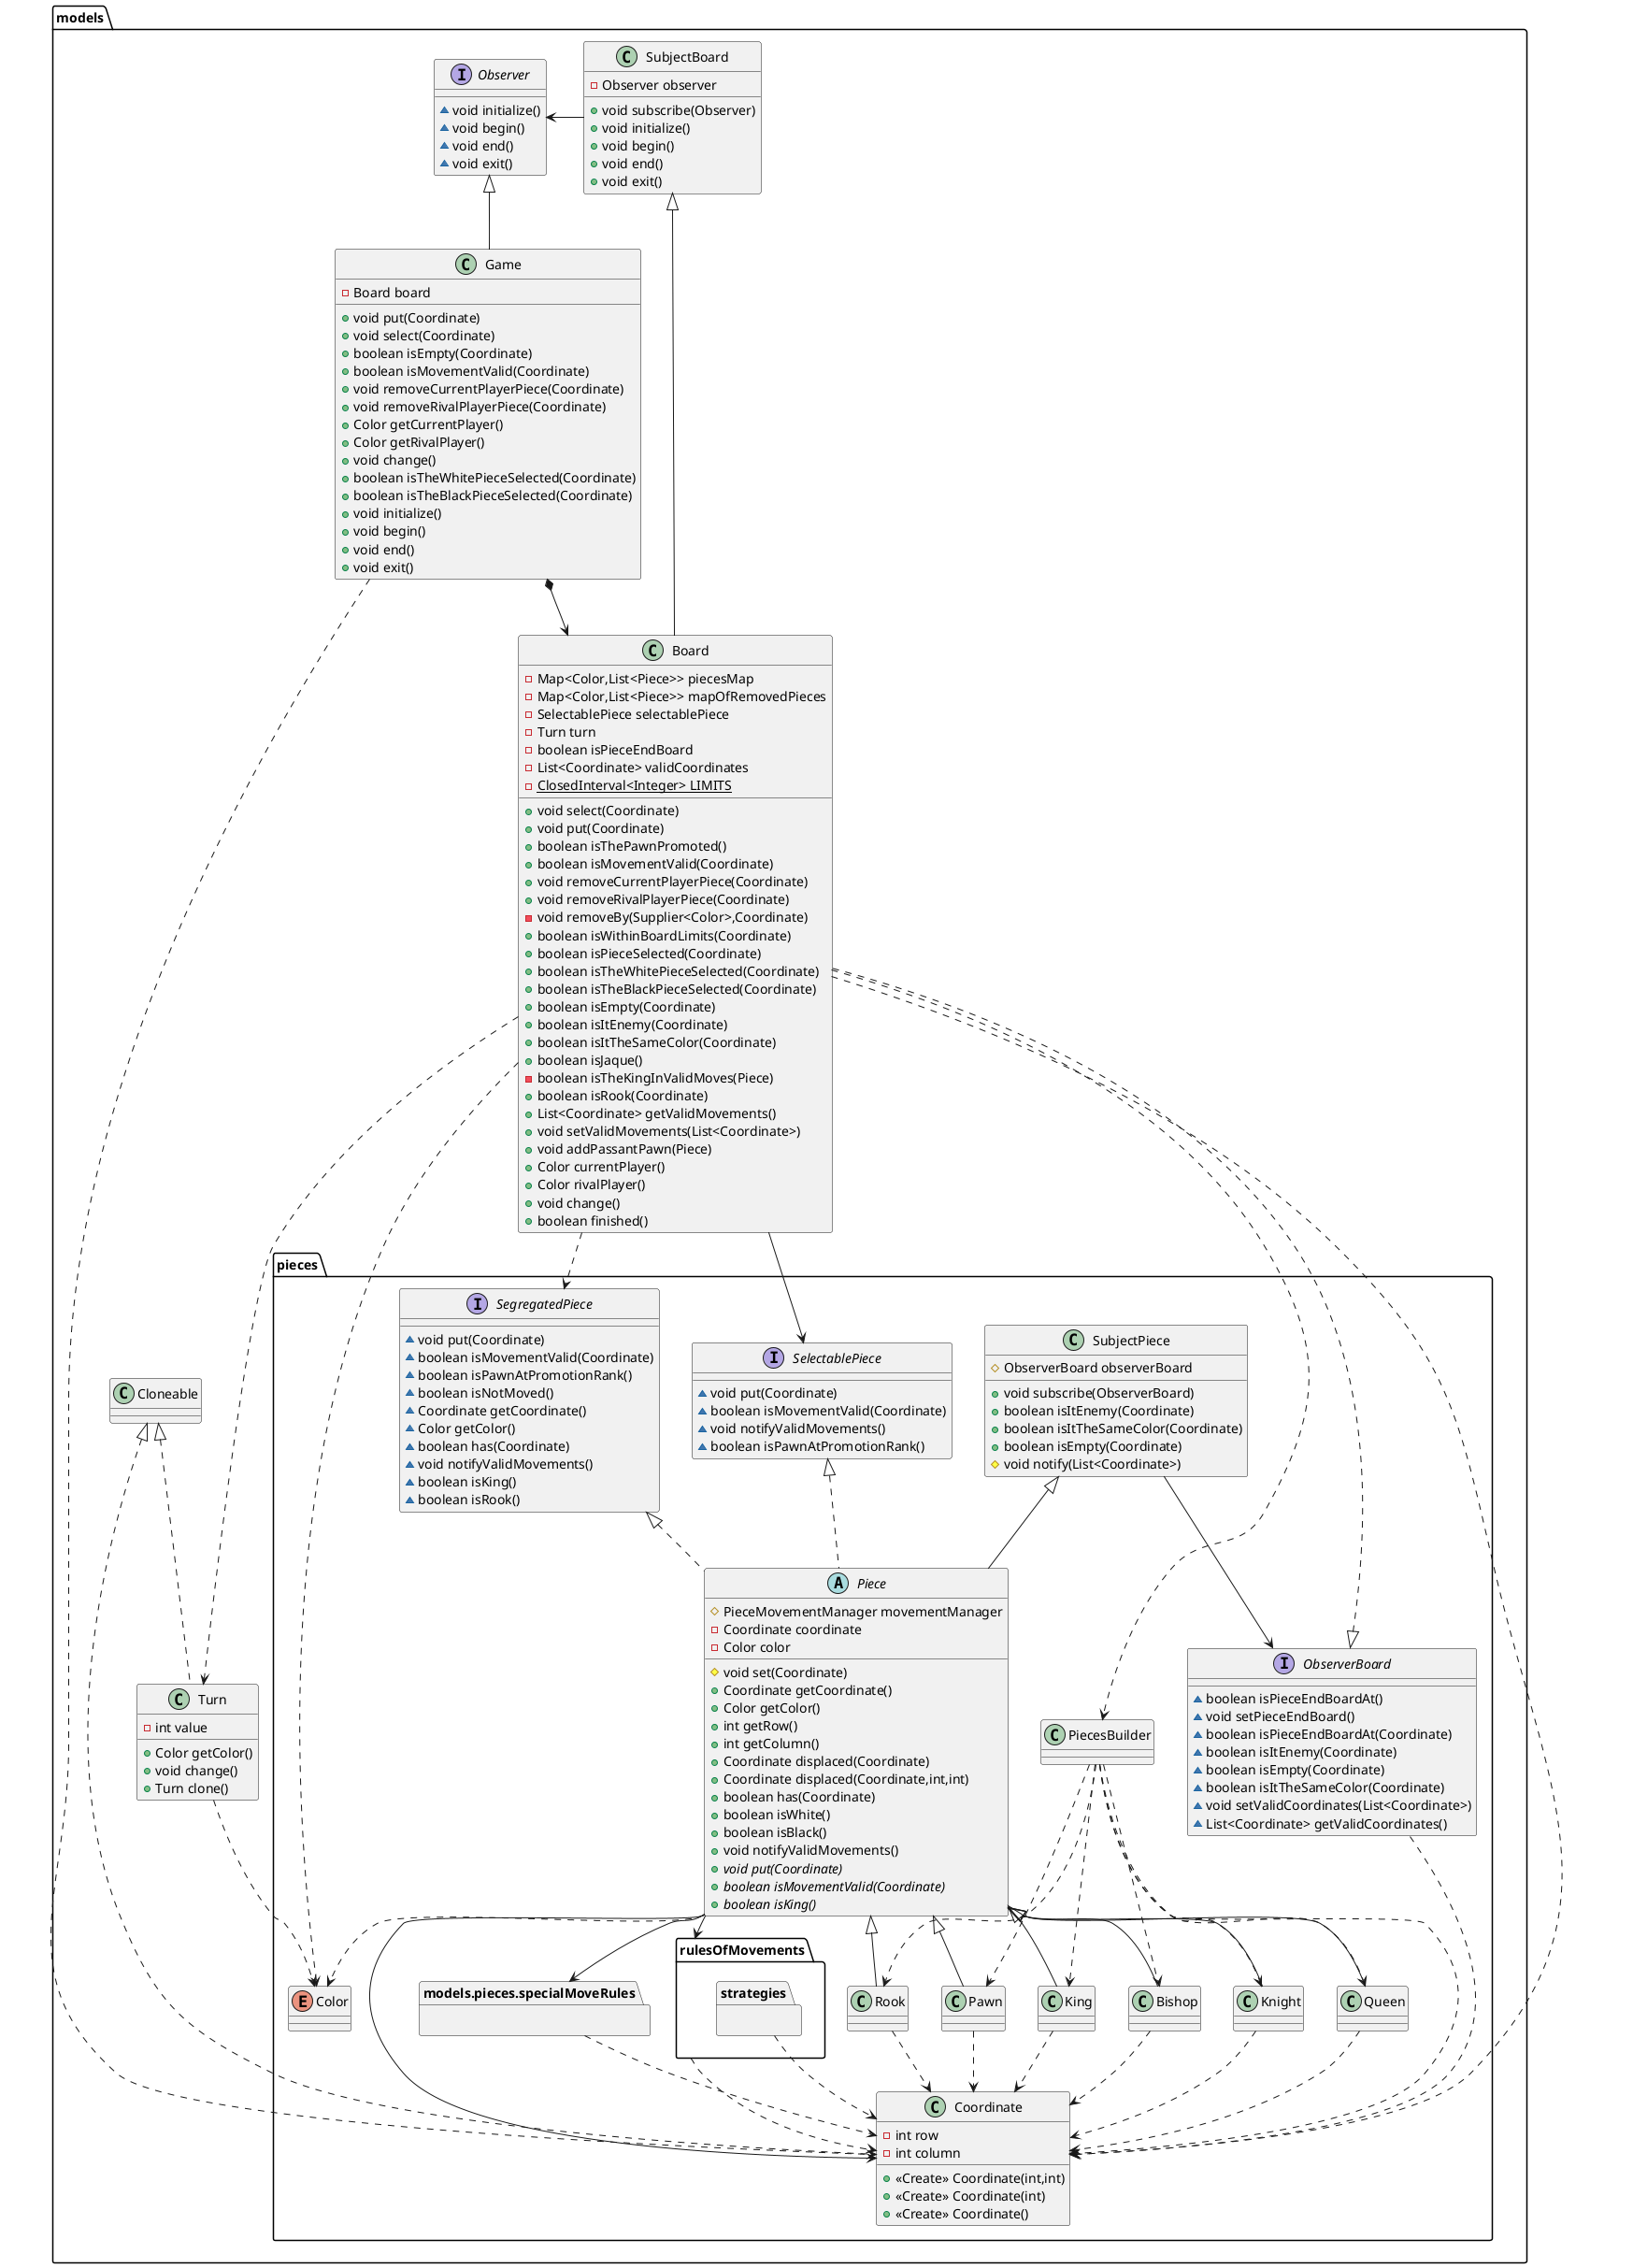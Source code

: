 @startuml

interface models.pieces.SelectablePiece {
~ void put(Coordinate)
~ boolean isMovementValid(Coordinate)
~ void notifyValidMovements()
~ boolean isPawnAtPromotionRank()
}

class models.pieces.PiecesBuilder {
}

enum models.pieces.Color {
}

interface models.Observer {
~ void initialize()
~ void begin()
~ void end()
~ void exit()
}

class models.pieces.Coordinate {
- int row
- int column
+ <<Create>> Coordinate(int,int)
+ <<Create>> Coordinate(int)
+ <<Create>> Coordinate()
}

class models.Board {
- Map<Color,List<Piece>> piecesMap
- Map<Color,List<Piece>> mapOfRemovedPieces
- SelectablePiece selectablePiece
- Turn turn
- boolean isPieceEndBoard
- List<Coordinate> validCoordinates
- {static} ClosedInterval<Integer> LIMITS
+ void select(Coordinate)
+ void put(Coordinate)
+ boolean isThePawnPromoted()
+ boolean isMovementValid(Coordinate)
+ void removeCurrentPlayerPiece(Coordinate)
+ void removeRivalPlayerPiece(Coordinate)
- void removeBy(Supplier<Color>,Coordinate)
+ boolean isWithinBoardLimits(Coordinate)
+ boolean isPieceSelected(Coordinate)
+ boolean isTheWhitePieceSelected(Coordinate)
+ boolean isTheBlackPieceSelected(Coordinate)
+ boolean isEmpty(Coordinate)
+ boolean isItEnemy(Coordinate)
+ boolean isItTheSameColor(Coordinate)
+ boolean isJaque()
- boolean isTheKingInValidMoves(Piece)
+ boolean isRook(Coordinate)
+ List<Coordinate> getValidMovements()
+ void setValidMovements(List<Coordinate>)
+ void addPassantPawn(Piece)
+ Color currentPlayer()
+ Color rivalPlayer()
+ void change()
+ boolean finished()
}

interface models.pieces.ObserverBoard {
~ boolean isPieceEndBoardAt()
~ void setPieceEndBoard()
~ boolean isPieceEndBoardAt(Coordinate)
~ boolean isItEnemy(Coordinate)
~ boolean isEmpty(Coordinate)
~ boolean isItTheSameColor(Coordinate)
~ void setValidCoordinates(List<Coordinate>)
~ List<Coordinate> getValidCoordinates()
}

class models.Game {
- Board board
+ void put(Coordinate)
+ void select(Coordinate)
+ boolean isEmpty(Coordinate)
+ boolean isMovementValid(Coordinate)
+ void removeCurrentPlayerPiece(Coordinate)
+ void removeRivalPlayerPiece(Coordinate)
+ Color getCurrentPlayer()
+ Color getRivalPlayer()
+ void change()
+ boolean isTheWhitePieceSelected(Coordinate)
+ boolean isTheBlackPieceSelected(Coordinate)
+ void initialize()
+ void begin()
+ void end()
+ void exit()
}

interface models.pieces.SegregatedPiece {
~ void put(Coordinate)
~ boolean isMovementValid(Coordinate)
~ boolean isPawnAtPromotionRank()
~ boolean isNotMoved()
~ Coordinate getCoordinate()
~ Color getColor()
~ boolean has(Coordinate)
~ void notifyValidMovements()
~ boolean isKing()
~ boolean isRook()
}


abstract class models.pieces.Piece {
# PieceMovementManager movementManager
- Coordinate coordinate
- Color color
# void set(Coordinate)
+ Coordinate getCoordinate()
+ Color getColor()
+ int getRow()
+ int getColumn()
+ Coordinate displaced(Coordinate)
+ Coordinate displaced(Coordinate,int,int)
+ boolean has(Coordinate)
+ boolean isWhite()
+ boolean isBlack()
+ void notifyValidMovements()
+ {abstract}void put(Coordinate)
+ {abstract}boolean isMovementValid(Coordinate)
+ {abstract}boolean isKing()
}

class models.pieces.SubjectPiece {
# ObserverBoard observerBoard
+ void subscribe(ObserverBoard)
+ boolean isItEnemy(Coordinate)
+ boolean isItTheSameColor(Coordinate)
+ boolean isEmpty(Coordinate)
# void notify(List<Coordinate>)
}

class models.Turn {
- int value
+ Color getColor()
+ void change()
+ Turn clone()
}

class models.SubjectBoard {
- Observer observer
+ void subscribe(Observer)
+ void initialize()
+ void begin()
+ void end()
+ void exit()
}

package models.pieces.rulesOfMovements {
}

package models.pieces.rulesOfMovements.strategies {
}

package models.pieces.specialMoveRules {}

models.pieces.Piece <|-- models.pieces.Bishop
models.pieces.Piece <|-- models.pieces.Knight
models.Cloneable <|.. models.pieces.Coordinate
models.pieces.ObserverBoard <|.. models.Board
models.Observer <|-- models.Game
models.Game *--> models.Board
models.Game ..> models.pieces.Coordinate
models.Board ...> models.Turn
models.Board ..> models.pieces.Color
models.Board ..> models.pieces.Coordinate
models.Board ..> models.pieces.PiecesBuilder
models.Board --> models.pieces.SelectablePiece
models.Board ..> models.pieces.SegregatedPiece
models.Turn ..> models.pieces.Color
models.pieces.ObserverBoard ..> models.pieces.Coordinate
models.SubjectBoard <|-- models.Board
models.SubjectBoard -left-> models.Observer
models.pieces.SelectablePiece <|.. models.pieces.Piece
models.pieces.SegregatedPiece <|.. models.pieces.Piece
models.pieces.SubjectPiece --> models.pieces.ObserverBoard
models.pieces.SubjectPiece <|-- models.pieces.Piece
models.pieces.Piece <|-- models.pieces.Queen
models.pieces.Piece <|-- models.pieces.Rook
models.pieces.Piece <|-- models.pieces.Pawn
models.pieces.Piece ..> models.pieces.Color
models.pieces.Piece -right-> models.pieces.Coordinate
models.Cloneable <|.. models.Turn
models.pieces.Piece <|-- models.pieces.King
models.pieces.Piece --> models.pieces.specialMoveRules
models.pieces.PiecesBuilder ..> models.pieces.Pawn
models.pieces.PiecesBuilder ..> models.pieces.Rook
models.pieces.PiecesBuilder ..> models.pieces.King
models.pieces.PiecesBuilder ..> models.pieces.Queen
models.pieces.PiecesBuilder ..> models.pieces.Bishop
models.pieces.PiecesBuilder ..> models.pieces.Knight
models.pieces.PiecesBuilder ..> models.pieces.Coordinate
models.pieces.Rook ..> models.pieces.Coordinate
models.pieces.King ..> models.pieces.Coordinate
models.pieces.Queen ..> models.pieces.Coordinate
models.pieces.Bishop ..> models.pieces.Coordinate
models.pieces.Knight ..> models.pieces.Coordinate
models.pieces.Pawn ..> models.pieces.Coordinate
models.pieces.Piece --> models.pieces.rulesOfMovements
models.pieces.rulesOfMovements ..> models.pieces.Coordinate
models.pieces.rulesOfMovements.strategies ..> models.pieces.Coordinate
models.pieces.specialMoveRules ..> models.pieces.Coordinate

@enduml

